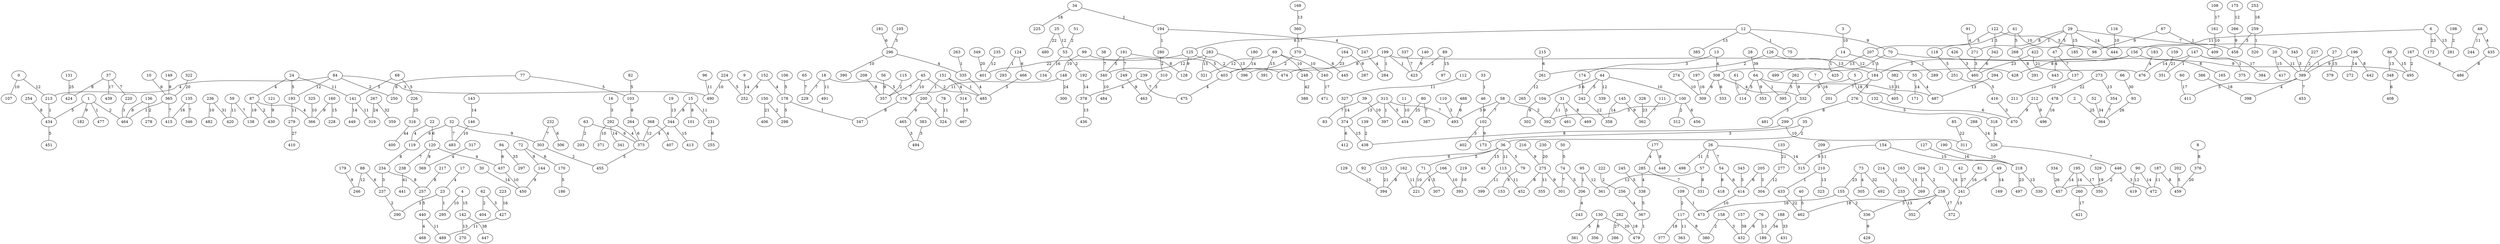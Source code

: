 graph {
  0 [label="0"];
  1 [label="1"];
  2 [label="2"];
  3 [label="3"];
  4 [label="4"];
  5 [label="5"];
  6 [label="6"];
  7 [label="7"];
  8 [label="8"];
  9 [label="9"];
  10 [label="10"];
  11 [label="11"];
  12 [label="12"];
  13 [label="13"];
  14 [label="14"];
  15 [label="15"];
  16 [label="16"];
  17 [label="17"];
  18 [label="18"];
  19 [label="19"];
  20 [label="20"];
  21 [label="21"];
  22 [label="22"];
  23 [label="23"];
  24 [label="24"];
  25 [label="25"];
  26 [label="26"];
  27 [label="27"];
  28 [label="28"];
  29 [label="29"];
  30 [label="30"];
  31 [label="31"];
  32 [label="32"];
  33 [label="33"];
  34 [label="34"];
  35 [label="35"];
  36 [label="36"];
  37 [label="37"];
  38 [label="38"];
  39 [label="39"];
  40 [label="40"];
  41 [label="41"];
  42 [label="42"];
  43 [label="43"];
  44 [label="44"];
  45 [label="45"];
  46 [label="46"];
  47 [label="47"];
  48 [label="48"];
  49 [label="49"];
  50 [label="50"];
  51 [label="51"];
  52 [label="52"];
  53 [label="53"];
  54 [label="54"];
  55 [label="55"];
  56 [label="56"];
  57 [label="57"];
  58 [label="58"];
  59 [label="59"];
  60 [label="60"];
  61 [label="61"];
  62 [label="62"];
  63 [label="63"];
  64 [label="64"];
  65 [label="65"];
  66 [label="66"];
  67 [label="67"];
  68 [label="68"];
  69 [label="69"];
  70 [label="70"];
  71 [label="71"];
  72 [label="72"];
  73 [label="73"];
  74 [label="74"];
  75 [label="75"];
  76 [label="76"];
  77 [label="77"];
  78 [label="78"];
  79 [label="79"];
  80 [label="80"];
  81 [label="81"];
  82 [label="82"];
  83 [label="83"];
  84 [label="84"];
  85 [label="85"];
  86 [label="86"];
  87 [label="87"];
  88 [label="88"];
  89 [label="89"];
  90 [label="90"];
  91 [label="91"];
  92 [label="92"];
  93 [label="93"];
  94 [label="94"];
  95 [label="95"];
  96 [label="96"];
  97 [label="97"];
  98 [label="98"];
  99 [label="99"];
  100 [label="100"];
  101 [label="101"];
  102 [label="102"];
  103 [label="103"];
  104 [label="104"];
  105 [label="105"];
  106 [label="106"];
  107 [label="107"];
  108 [label="108"];
  109 [label="109"];
  110 [label="110"];
  111 [label="111"];
  112 [label="112"];
  113 [label="113"];
  114 [label="114"];
  115 [label="115"];
  116 [label="116"];
  117 [label="117"];
  118 [label="118"];
  119 [label="119"];
  120 [label="120"];
  121 [label="121"];
  122 [label="122"];
  123 [label="123"];
  124 [label="124"];
  125 [label="125"];
  126 [label="126"];
  127 [label="127"];
  128 [label="128"];
  129 [label="129"];
  130 [label="130"];
  131 [label="131"];
  132 [label="132"];
  133 [label="133"];
  134 [label="134"];
  135 [label="135"];
  136 [label="136"];
  137 [label="137"];
  138 [label="138"];
  139 [label="139"];
  140 [label="140"];
  141 [label="141"];
  142 [label="142"];
  143 [label="143"];
  144 [label="144"];
  145 [label="145"];
  146 [label="146"];
  147 [label="147"];
  148 [label="148"];
  149 [label="149"];
  150 [label="150"];
  151 [label="151"];
  152 [label="152"];
  153 [label="153"];
  154 [label="154"];
  155 [label="155"];
  156 [label="156"];
  157 [label="157"];
  158 [label="158"];
  159 [label="159"];
  160 [label="160"];
  161 [label="161"];
  162 [label="162"];
  163 [label="163"];
  164 [label="164"];
  165 [label="165"];
  166 [label="166"];
  167 [label="167"];
  168 [label="168"];
  169 [label="169"];
  170 [label="170"];
  171 [label="171"];
  172 [label="172"];
  173 [label="173"];
  174 [label="174"];
  175 [label="175"];
  176 [label="176"];
  177 [label="177"];
  178 [label="178"];
  179 [label="179"];
  180 [label="180"];
  181 [label="181"];
  182 [label="182"];
  183 [label="183"];
  184 [label="184"];
  185 [label="185"];
  186 [label="186"];
  187 [label="187"];
  188 [label="188"];
  189 [label="189"];
  190 [label="190"];
  191 [label="191"];
  192 [label="192"];
  193 [label="193"];
  194 [label="194"];
  195 [label="195"];
  196 [label="196"];
  197 [label="197"];
  198 [label="198"];
  199 [label="199"];
  200 [label="200"];
  201 [label="201"];
  202 [label="202"];
  203 [label="203"];
  204 [label="204"];
  205 [label="205"];
  206 [label="206"];
  207 [label="207"];
  208 [label="208"];
  209 [label="209"];
  210 [label="210"];
  211 [label="211"];
  212 [label="212"];
  213 [label="213"];
  214 [label="214"];
  215 [label="215"];
  216 [label="216"];
  217 [label="217"];
  218 [label="218"];
  219 [label="219"];
  220 [label="220"];
  221 [label="221"];
  222 [label="222"];
  223 [label="223"];
  224 [label="224"];
  225 [label="225"];
  226 [label="226"];
  227 [label="227"];
  228 [label="228"];
  229 [label="229"];
  230 [label="230"];
  231 [label="231"];
  232 [label="232"];
  233 [label="233"];
  234 [label="234"];
  235 [label="235"];
  236 [label="236"];
  237 [label="237"];
  238 [label="238"];
  239 [label="239"];
  240 [label="240"];
  241 [label="241"];
  242 [label="242"];
  243 [label="243"];
  244 [label="244"];
  245 [label="245"];
  246 [label="246"];
  247 [label="247"];
  248 [label="248"];
  249 [label="249"];
  250 [label="250"];
  251 [label="251"];
  252 [label="252"];
  253 [label="253"];
  254 [label="254"];
  255 [label="255"];
  256 [label="256"];
  257 [label="257"];
  258 [label="258"];
  259 [label="259"];
  260 [label="260"];
  261 [label="261"];
  262 [label="262"];
  263 [label="263"];
  264 [label="264"];
  265 [label="265"];
  266 [label="266"];
  267 [label="267"];
  268 [label="268"];
  269 [label="269"];
  270 [label="270"];
  271 [label="271"];
  272 [label="272"];
  273 [label="273"];
  274 [label="274"];
  275 [label="275"];
  276 [label="276"];
  277 [label="277"];
  278 [label="278"];
  279 [label="279"];
  280 [label="280"];
  281 [label="281"];
  282 [label="282"];
  283 [label="283"];
  284 [label="284"];
  285 [label="285"];
  286 [label="286"];
  287 [label="287"];
  288 [label="288"];
  289 [label="289"];
  290 [label="290"];
  291 [label="291"];
  292 [label="292"];
  293 [label="293"];
  294 [label="294"];
  295 [label="295"];
  296 [label="296"];
  297 [label="297"];
  298 [label="298"];
  299 [label="299"];
  300 [label="300"];
  301 [label="301"];
  302 [label="302"];
  303 [label="303"];
  304 [label="304"];
  305 [label="305"];
  306 [label="306"];
  307 [label="307"];
  308 [label="308"];
  309 [label="309"];
  310 [label="310"];
  311 [label="311"];
  312 [label="312"];
  313 [label="313"];
  314 [label="314"];
  315 [label="315"];
  316 [label="316"];
  317 [label="317"];
  318 [label="318"];
  319 [label="319"];
  320 [label="320"];
  321 [label="321"];
  322 [label="322"];
  323 [label="323"];
  324 [label="324"];
  325 [label="325"];
  326 [label="326"];
  327 [label="327"];
  328 [label="328"];
  329 [label="329"];
  330 [label="330"];
  331 [label="331"];
  332 [label="332"];
  333 [label="333"];
  334 [label="334"];
  335 [label="335"];
  336 [label="336"];
  337 [label="337"];
  338 [label="338"];
  339 [label="339"];
  340 [label="340"];
  341 [label="341"];
  342 [label="342"];
  343 [label="343"];
  344 [label="344"];
  345 [label="345"];
  346 [label="346"];
  347 [label="347"];
  348 [label="348"];
  349 [label="349"];
  350 [label="350"];
  351 [label="351"];
  352 [label="352"];
  353 [label="353"];
  354 [label="354"];
  355 [label="355"];
  356 [label="356"];
  357 [label="357"];
  358 [label="358"];
  359 [label="359"];
  360 [label="360"];
  361 [label="361"];
  362 [label="362"];
  363 [label="363"];
  364 [label="364"];
  365 [label="365"];
  366 [label="366"];
  367 [label="367"];
  368 [label="368"];
  369 [label="369"];
  370 [label="370"];
  371 [label="371"];
  372 [label="372"];
  373 [label="373"];
  374 [label="374"];
  375 [label="375"];
  376 [label="376"];
  377 [label="377"];
  378 [label="378"];
  379 [label="379"];
  380 [label="380"];
  381 [label="381"];
  382 [label="382"];
  383 [label="383"];
  384 [label="384"];
  385 [label="385"];
  386 [label="386"];
  387 [label="387"];
  388 [label="388"];
  389 [label="389"];
  390 [label="390"];
  391 [label="391"];
  392 [label="392"];
  393 [label="393"];
  394 [label="394"];
  395 [label="395"];
  396 [label="396"];
  397 [label="397"];
  398 [label="398"];
  399 [label="399"];
  400 [label="400"];
  401 [label="401"];
  402 [label="402"];
  403 [label="403"];
  404 [label="404"];
  405 [label="405"];
  406 [label="406"];
  407 [label="407"];
  408 [label="408"];
  409 [label="409"];
  410 [label="410"];
  411 [label="411"];
  412 [label="412"];
  413 [label="413"];
  414 [label="414"];
  415 [label="415"];
  416 [label="416"];
  417 [label="417"];
  418 [label="418"];
  419 [label="419"];
  420 [label="420"];
  421 [label="421"];
  422 [label="422"];
  423 [label="423"];
  424 [label="424"];
  425 [label="425"];
  426 [label="426"];
  427 [label="427"];
  428 [label="428"];
  429 [label="429"];
  430 [label="430"];
  431 [label="431"];
  432 [label="432"];
  433 [label="433"];
  434 [label="434"];
  435 [label="435"];
  436 [label="436"];
  437 [label="437"];
  438 [label="438"];
  439 [label="439"];
  440 [label="440"];
  441 [label="441"];
  442 [label="442"];
  443 [label="443"];
  444 [label="444"];
  445 [label="445"];
  446 [label="446"];
  447 [label="447"];
  448 [label="448"];
  449 [label="449"];
  450 [label="450"];
  451 [label="451"];
  452 [label="452"];
  453 [label="453"];
  454 [label="454"];
  455 [label="455"];
  456 [label="456"];
  457 [label="457"];
  458 [label="458"];
  459 [label="459"];
  460 [label="460"];
  461 [label="461"];
  462 [label="462"];
  463 [label="463"];
  464 [label="464"];
  465 [label="465"];
  466 [label="466"];
  467 [label="467"];
  468 [label="468"];
  469 [label="469"];
  470 [label="470"];
  471 [label="471"];
  472 [label="472"];
  473 [label="473"];
  474 [label="474"];
  475 [label="475"];
  476 [label="476"];
  477 [label="477"];
  478 [label="478"];
  479 [label="479"];
  480 [label="480"];
  481 [label="481"];
  482 [label="482"];
  483 [label="483"];
  484 [label="484"];
  485 [label="485"];
  486 [label="486"];
  487 [label="487"];
  488 [label="488"];
  489 [label="489"];
  490 [label="490"];
  491 [label="491"];
  492 [label="492"];
  493 [label="493"];
  494 [label="494"];
  495 [label="495"];
  496 [label="496"];
  497 [label="497"];
  498 [label="498"];
  499 [label="499"];
  0 -- 107 [label="10"];
  0 -- 213 [label="12"];
  1 -- 434 [label="5"];
  1 -- 182 [label="9"];
  1 -- 477 [label="1"];
  1 -- 464 [label="2"];
  2 -- 364 [label="25"];
  3 -- 14 [label="10"];
  4 -- 295 [label="10"];
  4 -- 142 [label="15"];
  5 -- 405 [label="18"];
  5 -- 332 [label="9"];
  6 -- 172 [label="23"];
  6 -- 156 [label="11"];
  6 -- 281 [label="13"];
  7 -- 201 [label="16"];
  8 -- 376 [label="8"];
  9 -- 252 [label="14"];
  10 -- 365 [label="6"];
  11 -- 454 [label="10"];
  12 -- 385 [label="13"];
  12 -- 70 [label="9"];
  12 -- 125 [label="6"];
  12 -- 75 [label="1"];
  13 -- 174 [label="3"];
  13 -- 308 [label="4"];
  14 -- 425 [label="1"];
  14 -- 184 [label="5"];
  15 -- 344 [label="8"];
  15 -- 231 [label="11"];
  15 -- 101 [label="8"];
  16 -- 292 [label="3"];
  17 -- 23 [label="4"];
  18 -- 229 [label="7"];
  18 -- 491 [label="11"];
  18 -- 176 [label="5"];
  19 -- 344 [label="13"];
  20 -- 389 [label="11"];
  20 -- 417 [label="15"];
  21 -- 241 [label="18"];
  22 -- 119 [label="4"];
  22 -- 120 [label="6"];
  23 -- 295 [label="1"];
  23 -- 290 [label="3"];
  24 -- 87 [label="4"];
  24 -- 141 [label="11"];
  24 -- 193 [label="5"];
  25 -- 53 [label="12"];
  25 -- 480 [label="22"];
  26 -- 54 [label="7"];
  26 -- 498 [label="11"];
  26 -- 57 [label="1"];
  26 -- 315 [label="14"];
  27 -- 379 [label="15"];
  27 -- 389 [label="1"];
  28 -- 64 [label="39"];
  29 -- 185 [label="15"];
  29 -- 268 [label="1"];
  29 -- 444 [label="14"];
  29 -- 47 [label="5"];
  29 -- 458 [label="7"];
  29 -- 271 [label="8"];
  30 -- 450 [label="14"];
  31 -- 461 [label="5"];
  31 -- 392 [label="11"];
  31 -- 469 [label="8"];
  32 -- 483 [label="7"];
  32 -- 119 [label="6"];
  32 -- 303 [label="9"];
  33 -- 46 [label="1"];
  34 -- 225 [label="18"];
  34 -- 194 [label="1"];
  35 -- 173 [label="3"];
  35 -- 36 [label="2"];
  36 -- 92 [label="9"];
  36 -- 79 [label="5"];
  36 -- 71 [label="5"];
  36 -- 113 [label="11"];
  36 -- 43 [label="15"];
  37 -- 424 [label="8"];
  37 -- 439 [label="17"];
  37 -- 220 [label="7"];
  38 -- 340 [label="7"];
  39 -- 397 [label="10"];
  39 -- 83 [label="7"];
  40 -- 462 [label="5"];
  41 -- 268 [label="5"];
  41 -- 98 [label="10"];
  41 -- 118 [label="1"];
  42 -- 241 [label="27"];
  44 -- 104 [label="3"];
  44 -- 339 [label="12"];
  44 -- 242 [label="5"];
  44 -- 100 [label="10"];
  45 -- 357 [label="7"];
  45 -- 485 [label="2"];
  45 -- 176 [label="10"];
  46 -- 102 [label="9"];
  47 -- 137 [label="7"];
  47 -- 443 [label="4"];
  48 -- 435 [label="4"];
  48 -- 244 [label="11"];
  49 -- 169 [label="14"];
  49 -- 241 [label="6"];
  50 -- 74 [label="5"];
  51 -- 53 [label="2"];
  52 -- 364 [label="34"];
  53 -- 192 [label="2"];
  53 -- 134 [label="16"];
  54 -- 418 [label="8"];
  54 -- 414 [label="6"];
  55 -- 487 [label="4"];
  55 -- 171 [label="14"];
  56 -- 357 [label="9"];
  57 -- 361 [label="12"];
  57 -- 331 [label="8"];
  58 -- 102 [label="7"];
  58 -- 392 [label="2"];
  58 -- 493 [label="3"];
  59 -- 420 [label="11"];
  59 -- 138 [label="7"];
  60 -- 411 [label="17"];
  61 -- 114 [label="1"];
  62 -- 427 [label="3"];
  62 -- 404 [label="2"];
  63 -- 373 [label="6"];
  63 -- 203 [label="2"];
  64 -- 114 [label="5"];
  64 -- 395 [label="1"];
  64 -- 353 [label="9"];
  64 -- 487 [label="13"];
  65 -- 229 [label="7"];
  66 -- 93 [label="30"];
  67 -- 98 [label="9"];
  67 -- 409 [label="1"];
  68 -- 141 [label="5"];
  68 -- 226 [label="5"];
  69 -- 240 [label="10"];
  69 -- 248 [label="10"];
  69 -- 391 [label="15"];
  69 -- 321 [label="12"];
  70 -- 499 [label="1"];
  70 -- 495 [label="9"];
  71 -- 221 [label="10"];
  71 -- 307 [label="5"];
  72 -- 170 [label="6"];
  72 -- 144 [label="9"];
  73 -- 155 [label="23"];
  73 -- 305 [label="4"];
  73 -- 492 [label="32"];
  74 -- 206 [label="5"];
  74 -- 301 [label="7"];
  76 -- 189 [label="13"];
  76 -- 432 [label="6"];
  77 -- 103 [label="5"];
  77 -- 250 [label="6"];
  78 -- 324 [label="11"];
  79 -- 153 [label="8"];
  80 -- 454 [label="25"];
  80 -- 387 [label="7"];
  81 -- 241 [label="16"];
  82 -- 103 [label="5"];
  84 -- 490 [label="3"];
  84 -- 250 [label="2"];
  84 -- 193 [label="12"];
  84 -- 213 [label="4"];
  85 -- 311 [label="22"];
  86 -- 495 [label="15"];
  86 -- 348 [label="13"];
  87 -- 138 [label="19"];
  87 -- 430 [label="2"];
  87 -- 366 [label="4"];
  88 -- 237 [label="6"];
  88 -- 246 [label="12"];
  89 -- 423 [label="2"];
  89 -- 97 [label="15"];
  90 -- 419 [label="12"];
  90 -- 472 [label="14"];
  91 -- 271 [label="4"];
  93 -- 364 [label="26"];
  94 -- 437 [label="6"];
  94 -- 297 [label="33"];
  95 -- 206 [label="1"];
  95 -- 361 [label="12"];
  96 -- 490 [label="11"];
  99 -- 128 [label="8"];
  99 -- 148 [label="10"];
  100 -- 312 [label="2"];
  100 -- 392 [label="3"];
  100 -- 456 [label="6"];
  102 -- 173 [label="9"];
  102 -- 402 [label="3"];
  103 -- 264 [label="8"];
  104 -- 302 [label="9"];
  105 -- 296 [label="3"];
  106 -- 178 [label="5"];
  108 -- 161 [label="17"];
  109 -- 117 [label="2"];
  109 -- 473 [label="1"];
  110 -- 493 [label="3"];
  111 -- 362 [label="7"];
  112 -- 327 [label="11"];
  113 -- 452 [label="11"];
  113 -- 399 [label="11"];
  115 -- 357 [label="2"];
  116 -- 444 [label="10"];
  117 -- 377 [label="18"];
  117 -- 380 [label="8"];
  117 -- 363 [label="11"];
  118 -- 251 [label="5"];
  119 -- 234 [label="8"];
  120 -- 369 [label="8"];
  120 -- 437 [label="4"];
  120 -- 238 [label="7"];
  121 -- 430 [label="9"];
  122 -- 207 [label="5"];
  122 -- 342 [label="3"];
  122 -- 345 [label="3"];
  123 -- 394 [label="21"];
  124 -- 293 [label="1"];
  124 -- 466 [label="6"];
  125 -- 128 [label="9"];
  125 -- 401 [label="22"];
  125 -- 474 [label="2"];
  126 -- 184 [label="13"];
  126 -- 261 [label="2"];
  127 -- 218 [label="16"];
  129 -- 394 [label="13"];
  130 -- 479 [label="20"];
  130 -- 381 [label="5"];
  130 -- 356 [label="8"];
  131 -- 424 [label="25"];
  132 -- 470 [label="6"];
  133 -- 277 [label="21"];
  135 -- 415 [label="16"];
  135 -- 346 [label="7"];
  136 -- 464 [label="8"];
  136 -- 278 [label="2"];
  137 -- 211 [label="10"];
  139 -- 438 [label="2"];
  140 -- 423 [label="9"];
  141 -- 319 [label="11"];
  141 -- 449 [label="14"];
  142 -- 270 [label="13"];
  142 -- 447 [label="38"];
  143 -- 146 [label="14"];
  144 -- 450 [label="9"];
  145 -- 362 [label="9"];
  145 -- 358 [label="14"];
  146 -- 483 [label="10"];
  147 -- 351 [label="1"];
  147 -- 375 [label="1"];
  147 -- 476 [label="14"];
  147 -- 384 [label="17"];
  148 -- 176 [label="11"];
  148 -- 300 [label="24"];
  149 -- 365 [label="9"];
  150 -- 298 [label="2"];
  150 -- 406 [label="21"];
  151 -- 314 [label="4"];
  151 -- 200 [label="1"];
  151 -- 485 [label="1"];
  152 -- 252 [label="9"];
  152 -- 178 [label="4"];
  154 -- 315 [label="9"];
  154 -- 218 [label="15"];
  155 -- 336 [label="2"];
  155 -- 473 [label="16"];
  156 -- 428 [label="8"];
  156 -- 184 [label="3"];
  156 -- 165 [label="8"];
  157 -- 432 [label="38"];
  158 -- 432 [label="3"];
  158 -- 380 [label="2"];
  159 -- 351 [label="21"];
  160 -- 228 [label="15"];
  160 -- 366 [label="9"];
  161 -- 409 [label="10"];
  162 -- 221 [label="11"];
  162 -- 394 [label="8"];
  163 -- 269 [label="15"];
  164 -- 287 [label="9"];
  164 -- 396 [label="23"];
  166 -- 393 [label="10"];
  166 -- 221 [label="4"];
  167 -- 486 [label="6"];
  167 -- 495 [label="2"];
  168 -- 360 [label="13"];
  170 -- 186 [label="5"];
  174 -- 242 [label="6"];
  175 -- 266 [label="12"];
  176 -- 347 [label="8"];
  177 -- 448 [label="8"];
  177 -- 285 [label="4"];
  178 -- 347 [label="1"];
  178 -- 298 [label="5"];
  179 -- 246 [label="9"];
  180 -- 403 [label="14"];
  181 -- 296 [label="6"];
  183 -- 476 [label="4"];
  184 -- 201 [label="7"];
  184 -- 276 [label="9"];
  187 -- 459 [label="8"];
  187 -- 472 [label="11"];
  188 -- 431 [label="33"];
  188 -- 189 [label="34"];
  190 -- 218 [label="10"];
  191 -- 403 [label="5"];
  191 -- 249 [label="7"];
  191 -- 340 [label="5"];
  192 -- 378 [label="14"];
  193 -- 279 [label="11"];
  194 -- 247 [label="4"];
  194 -- 280 [label="1"];
  195 -- 260 [label="14"];
  195 -- 350 [label="17"];
  195 -- 457 [label="14"];
  196 -- 389 [label="9"];
  196 -- 272 [label="14"];
  196 -- 442 [label="8"];
  197 -- 309 [label="16"];
  198 -- 281 [label="2"];
  199 -- 428 [label="12"];
  199 -- 284 [label="1"];
  199 -- 423 [label="1"];
  199 -- 474 [label="8"];
  200 -- 465 [label="6"];
  200 -- 324 [label="2"];
  202 -- 459 [label="5"];
  204 -- 269 [label="1"];
  204 -- 258 [label="2"];
  205 -- 414 [label="6"];
  205 -- 304 [label="3"];
  206 -- 243 [label="4"];
  207 -- 289 [label="1"];
  207 -- 308 [label="13"];
  208 -- 357 [label="8"];
  209 -- 210 [label="11"];
  210 -- 323 [label="13"];
  210 -- 433 [label="1"];
  212 -- 496 [label="9"];
  212 -- 470 [label="9"];
  213 -- 434 [label="1"];
  214 -- 233 [label="12"];
  215 -- 261 [label="6"];
  216 -- 275 [label="9"];
  217 -- 257 [label="8"];
  218 -- 497 [label="23"];
  218 -- 330 [label="13"];
  219 -- 393 [label="10"];
  220 -- 464 [label="3"];
  222 -- 256 [label="2"];
  223 -- 427 [label="16"];
  224 -- 490 [label="10"];
  224 -- 252 [label="5"];
  226 -- 316 [label="25"];
  227 -- 389 [label="2"];
  230 -- 275 [label="20"];
  231 -- 255 [label="6"];
  232 -- 303 [label="7"];
  232 -- 306 [label="6"];
  233 -- 352 [label="13"];
  234 -- 237 [label="3"];
  234 -- 257 [label="8"];
  235 -- 401 [label="12"];
  236 -- 482 [label="10"];
  236 -- 420 [label="31"];
  237 -- 290 [label="2"];
  238 -- 441 [label="41"];
  239 -- 378 [label="4"];
  239 -- 475 [label="7"];
  240 -- 471 [label="17"];
  241 -- 372 [label="13"];
  242 -- 358 [label="12"];
  245 -- 338 [label="5"];
  247 -- 284 [label="4"];
  248 -- 388 [label="42"];
  249 -- 463 [label="9"];
  251 -- 416 [label="5"];
  253 -- 259 [label="16"];
  254 -- 434 [label="8"];
  256 -- 367 [label="4"];
  257 -- 440 [label="5"];
  258 -- 336 [label="3"];
  258 -- 372 [label="17"];
  258 -- 462 [label="18"];
  258 -- 352 [label="9"];
  259 -- 320 [label="1"];
  259 -- 458 [label="3"];
  260 -- 421 [label="17"];
  261 -- 265 [label="12"];
  262 -- 395 [label="5"];
  262 -- 332 [label="9"];
  263 -- 335 [label="1"];
  264 -- 373 [label="6"];
  266 -- 458 [label="9"];
  267 -- 319 [label="24"];
  267 -- 359 [label="32"];
  268 -- 291 [label="8"];
  271 -- 460 [label="3"];
  273 -- 354 [label="13"];
  273 -- 478 [label="22"];
  274 -- 309 [label="10"];
  275 -- 452 [label="8"];
  275 -- 301 [label="9"];
  275 -- 355 [label="11"];
  276 -- 299 [label="8"];
  276 -- 318 [label="5"];
  277 -- 304 [label="12"];
  279 -- 410 [label="27"];
  280 -- 310 [label="2"];
  282 -- 479 [label="18"];
  282 -- 286 [label="27"];
  283 -- 340 [label="12"];
  283 -- 396 [label="13"];
  283 -- 321 [label="15"];
  285 -- 338 [label="4"];
  285 -- 331 [label="7"];
  288 -- 326 [label="14"];
  292 -- 341 [label="14"];
  292 -- 371 [label="10"];
  292 -- 373 [label="4"];
  294 -- 487 [label="13"];
  296 -- 390 [label="10"];
  296 -- 335 [label="4"];
  299 -- 311 [label="10"];
  299 -- 438 [label="8"];
  303 -- 455 [label="2"];
  308 -- 309 [label="6"];
  308 -- 333 [label="6"];
  308 -- 332 [label="4"];
  310 -- 463 [label="3"];
  313 -- 454 [label="5"];
  313 -- 397 [label="1"];
  313 -- 374 [label="13"];
  313 -- 493 [label="7"];
  314 -- 467 [label="15"];
  316 -- 400 [label="44"];
  317 -- 369 [label="4"];
  318 -- 326 [label="4"];
  322 -- 365 [label="20"];
  325 -- 366 [label="10"];
  326 -- 446 [label="7"];
  327 -- 374 [label="14"];
  328 -- 362 [label="23"];
  329 -- 350 [label="19"];
  332 -- 481 [label="3"];
  334 -- 457 [label="26"];
  335 -- 485 [label="4"];
  336 -- 429 [label="9"];
  337 -- 423 [label="7"];
  338 -- 367 [label="5"];
  340 -- 484 [label="10"];
  342 -- 460 [label="6"];
  343 -- 414 [label="5"];
  344 -- 413 [label="15"];
  344 -- 373 [label="4"];
  345 -- 389 [label="3"];
  348 -- 408 [label="6"];
  349 -- 401 [label="20"];
  354 -- 364 [label="7"];
  360 -- 370 [label="17"];
  365 -- 415 [label="7"];
  365 -- 464 [label="1"];
  367 -- 479 [label="1"];
  368 -- 373 [label="12"];
  368 -- 407 [label="4"];
  370 -- 403 [label="2"];
  370 -- 445 [label="6"];
  373 -- 455 [label="5"];
  374 -- 412 [label="6"];
  374 -- 438 [label="15"];
  376 -- 459 [label="20"];
  378 -- 436 [label="13"];
  382 -- 405 [label="31"];
  383 -- 494 [label="3"];
  386 -- 398 [label="18"];
  389 -- 398 [label="4"];
  389 -- 453 [label="7"];
  389 -- 411 [label="5"];
  403 -- 475 [label="4"];
  414 -- 473 [label="10"];
  416 -- 470 [label="3"];
  422 -- 460 [label="23"];
  422 -- 476 [label="21"];
  426 -- 460 [label="3"];
  427 -- 489 [label="11"];
  433 -- 462 [label="22"];
  434 -- 451 [label="5"];
  435 -- 486 [label="8"];
  437 -- 450 [label="10"];
  440 -- 489 [label="11"];
  440 -- 468 [label="4"];
  446 -- 457 [label="2"];
  446 -- 472 [label="3"];
  465 -- 494 [label="3"];
  466 -- 485 [label="5"];
  478 -- 496 [label="16"];
  488 -- 493 [label="6"];
}